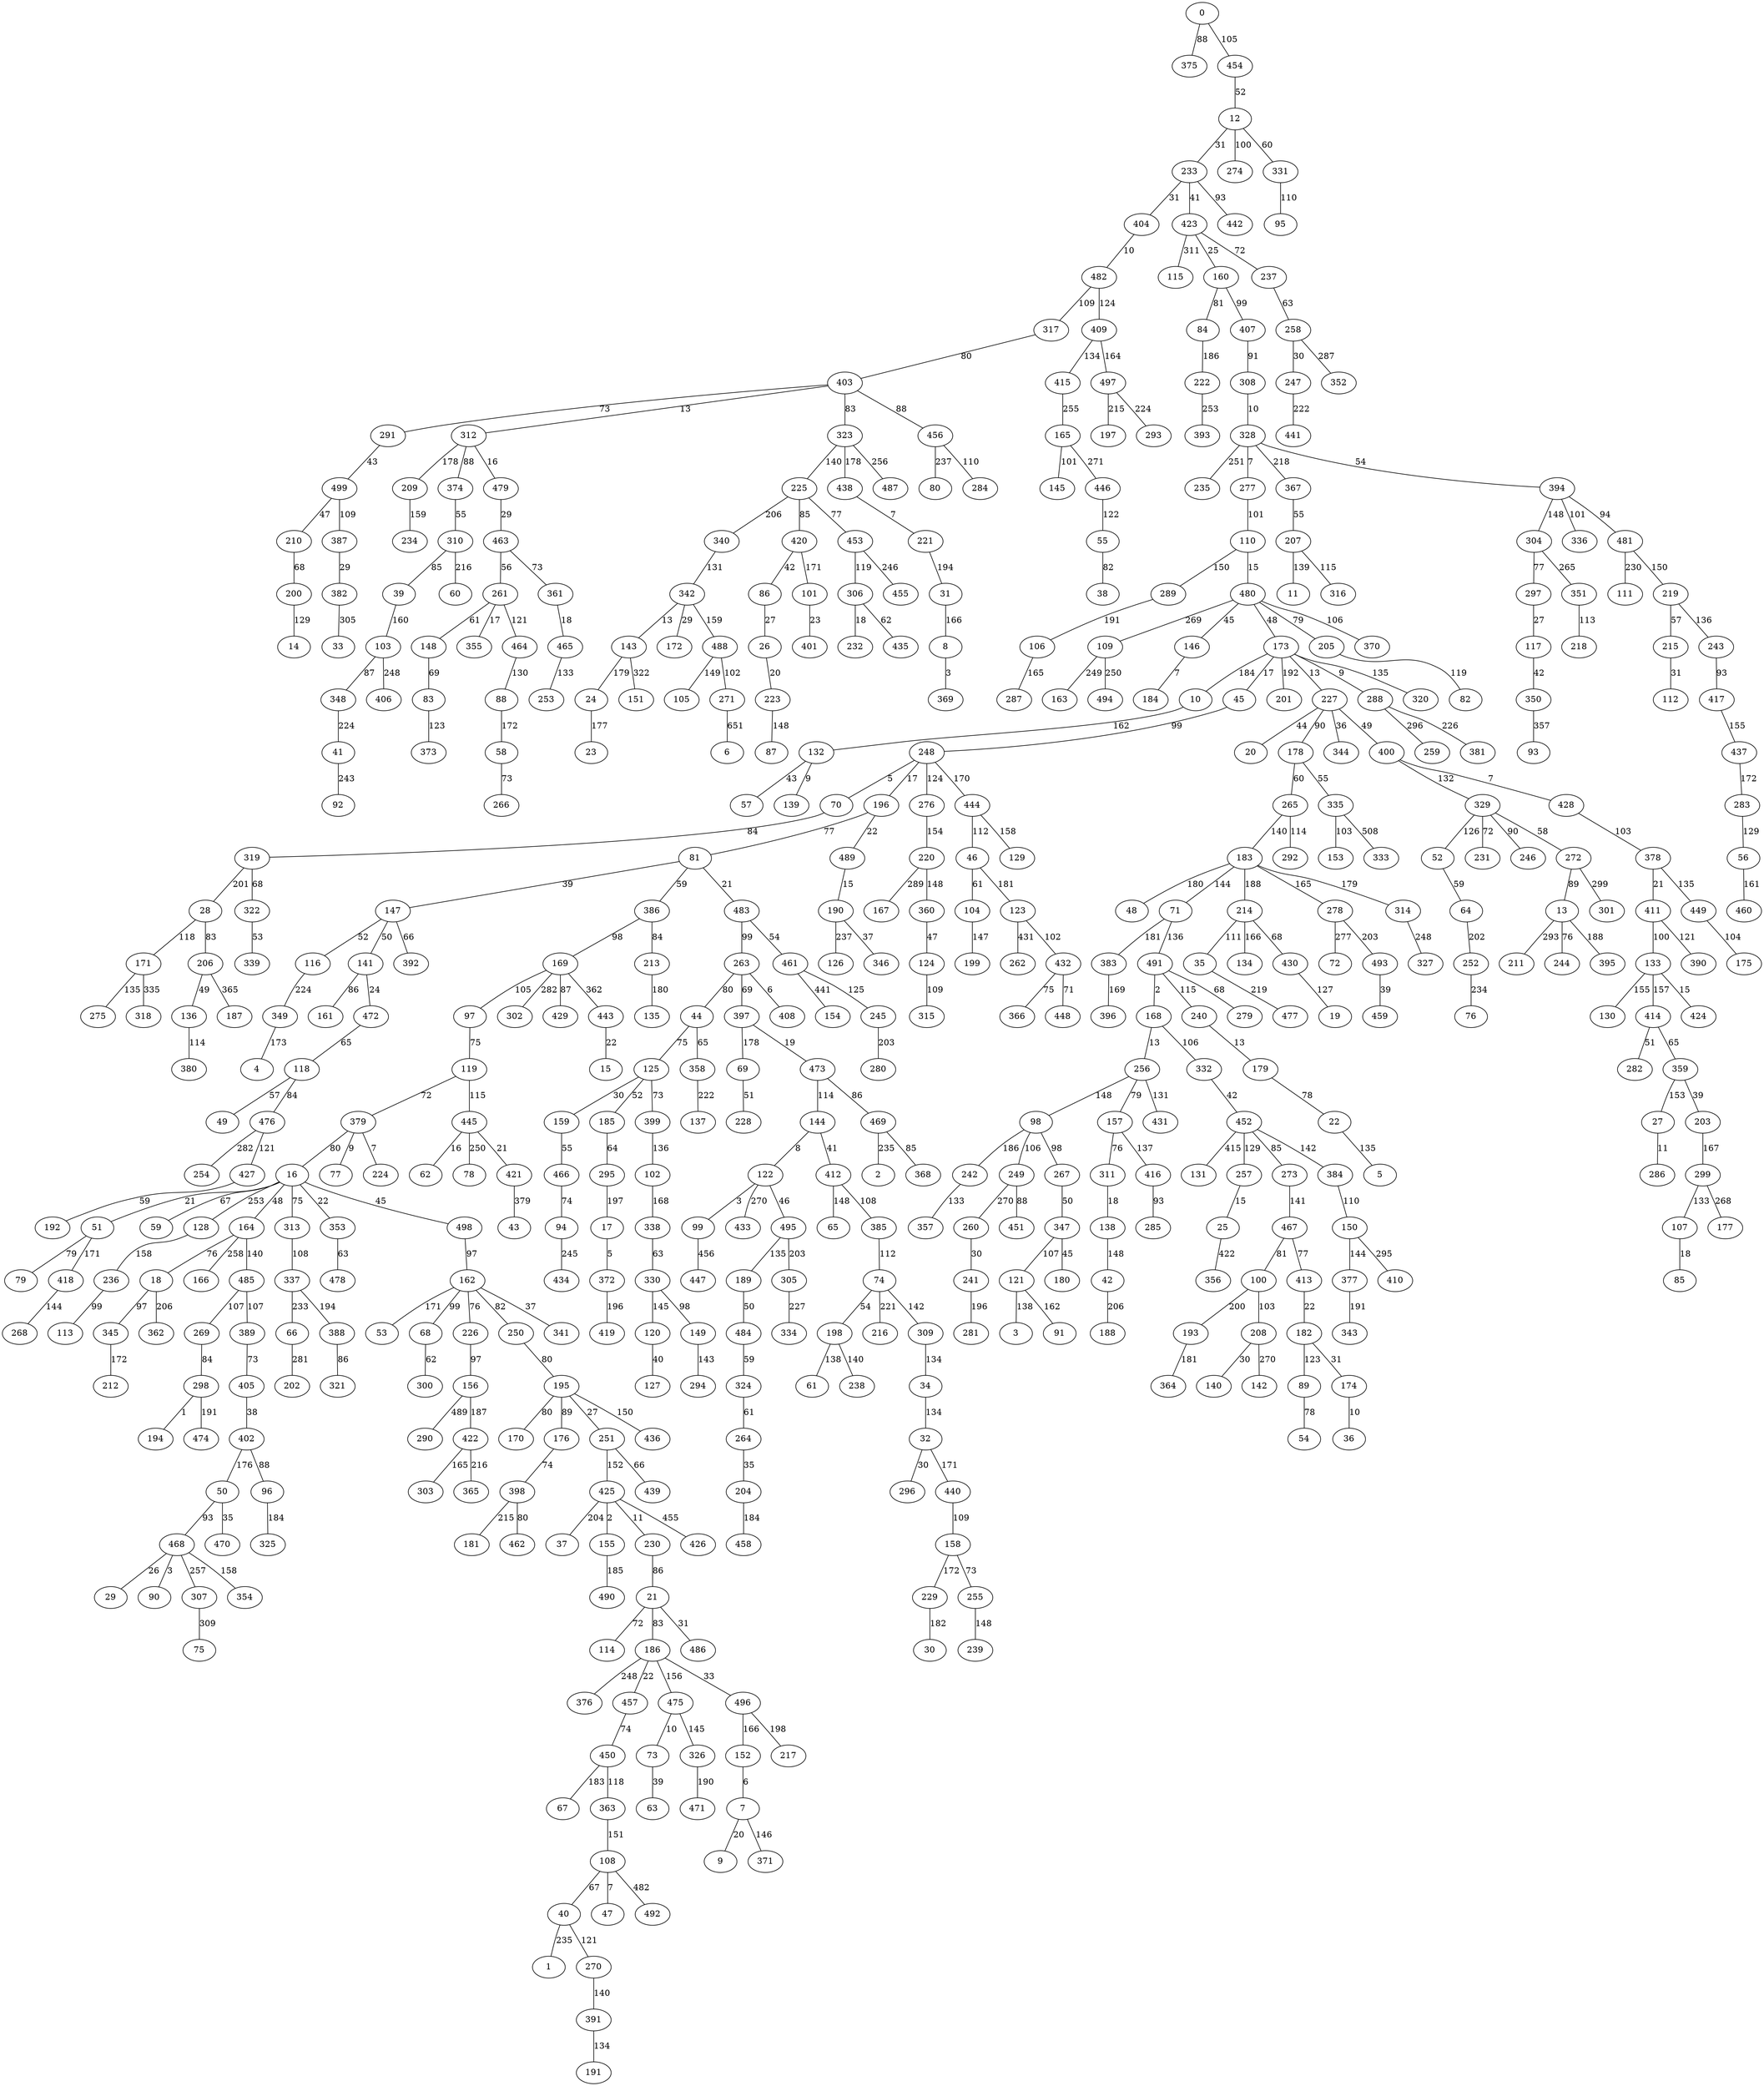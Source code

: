 strict graph G {
0;
1;
2;
3;
4;
5;
6;
7;
8;
9;
10;
11;
12;
13;
14;
15;
16;
17;
18;
19;
20;
21;
22;
23;
24;
25;
26;
27;
28;
29;
30;
31;
32;
33;
34;
35;
36;
37;
38;
39;
40;
41;
42;
43;
44;
45;
46;
47;
48;
49;
50;
51;
52;
53;
54;
55;
56;
57;
58;
59;
60;
61;
62;
63;
64;
65;
66;
67;
68;
69;
70;
71;
72;
73;
74;
75;
76;
77;
78;
79;
80;
81;
82;
83;
84;
85;
86;
87;
88;
89;
90;
91;
92;
93;
94;
95;
96;
97;
98;
99;
100;
101;
102;
103;
104;
105;
106;
107;
108;
109;
110;
111;
112;
113;
114;
115;
116;
117;
118;
119;
120;
121;
122;
123;
124;
125;
126;
127;
128;
129;
130;
131;
132;
133;
134;
135;
136;
137;
138;
139;
140;
141;
142;
143;
144;
145;
146;
147;
148;
149;
150;
151;
152;
153;
154;
155;
156;
157;
158;
159;
160;
161;
162;
163;
164;
165;
166;
167;
168;
169;
170;
171;
172;
173;
174;
175;
176;
177;
178;
179;
180;
181;
182;
183;
184;
185;
186;
187;
188;
189;
190;
191;
192;
193;
194;
195;
196;
197;
198;
199;
200;
201;
202;
203;
204;
205;
206;
207;
208;
209;
210;
211;
212;
213;
214;
215;
216;
217;
218;
219;
220;
221;
222;
223;
224;
225;
226;
227;
228;
229;
230;
231;
232;
233;
234;
235;
236;
237;
238;
239;
240;
241;
242;
243;
244;
245;
246;
247;
248;
249;
250;
251;
252;
253;
254;
255;
256;
257;
258;
259;
260;
261;
262;
263;
264;
265;
266;
267;
268;
269;
270;
271;
272;
273;
274;
275;
276;
277;
278;
279;
280;
281;
282;
283;
284;
285;
286;
287;
288;
289;
290;
291;
292;
293;
294;
295;
296;
297;
298;
299;
300;
301;
302;
303;
304;
305;
306;
307;
308;
309;
310;
311;
312;
313;
314;
315;
316;
317;
318;
319;
320;
321;
322;
323;
324;
325;
326;
327;
328;
329;
330;
331;
332;
333;
334;
335;
336;
337;
338;
339;
340;
341;
342;
343;
344;
345;
346;
347;
348;
349;
350;
351;
352;
353;
354;
355;
356;
357;
358;
359;
360;
361;
362;
363;
364;
365;
366;
367;
368;
369;
370;
371;
372;
373;
374;
375;
376;
377;
378;
379;
380;
381;
382;
383;
384;
385;
386;
387;
388;
389;
390;
391;
392;
393;
394;
395;
396;
397;
398;
399;
400;
401;
402;
403;
404;
405;
406;
407;
408;
409;
410;
411;
412;
413;
414;
415;
416;
417;
418;
419;
420;
421;
422;
423;
424;
425;
426;
427;
428;
429;
430;
431;
432;
433;
434;
435;
436;
437;
438;
439;
440;
441;
442;
443;
444;
445;
446;
447;
448;
449;
450;
451;
452;
453;
454;
455;
456;
457;
458;
459;
460;
461;
462;
463;
464;
465;
466;
467;
468;
469;
470;
471;
472;
473;
474;
475;
476;
477;
478;
479;
480;
481;
482;
483;
484;
485;
486;
487;
488;
489;
490;
491;
492;
493;
494;
495;
496;
497;
498;
499;
400 -- 428  [label=7];
379 -- 77  [label=9];
495 -- 305  [label=203];
312 -- 479  [label=16];
241 -- 281  [label=196];
206 -- 136  [label=49];
122 -- 99  [label=3];
214 -- 134  [label=166];
74 -- 309  [label=142];
162 -- 53  [label=171];
121 -- 3  [label=138];
7 -- 371  [label=146];
265 -- 292  [label=114];
461 -- 245  [label=125];
289 -- 106  [label=191];
0 -- 375  [label=88];
133 -- 130  [label=155];
208 -- 140  [label=30];
132 -- 139  [label=9];
271 -- 6  [label=651];
45 -- 248  [label=99];
219 -- 215  [label=57];
473 -- 469  [label=86];
108 -- 47  [label=7];
420 -- 86  [label=42];
206 -- 187  [label=365];
361 -- 465  [label=18];
450 -- 363  [label=118];
423 -- 115  [label=311];
109 -- 494  [label=250];
342 -- 488  [label=159];
159 -- 466  [label=55];
16 -- 164  [label=48];
185 -- 295  [label=64];
143 -- 24  [label=179];
298 -- 474  [label=191];
44 -- 125  [label=75];
384 -- 150  [label=110];
195 -- 176  [label=89];
467 -- 100  [label=81];
342 -- 143  [label=13];
265 -- 183  [label=140];
480 -- 205  [label=79];
133 -- 414  [label=157];
51 -- 418  [label=171];
86 -- 26  [label=27];
251 -- 425  [label=152];
461 -- 154  [label=441];
179 -- 22  [label=78];
403 -- 323  [label=83];
421 -- 43  [label=379];
449 -- 175  [label=104];
311 -- 138  [label=18];
367 -- 207  [label=55];
452 -- 273  [label=85];
83 -- 373  [label=123];
488 -- 271  [label=102];
123 -- 262  [label=431];
196 -- 81  [label=77];
122 -- 495  [label=46];
46 -- 104  [label=61];
397 -- 69  [label=178];
168 -- 256  [label=13];
247 -- 441  [label=222];
162 -- 250  [label=82];
260 -- 241  [label=30];
0 -- 454  [label=105];
329 -- 272  [label=58];
193 -- 364  [label=181];
186 -- 496  [label=33];
425 -- 230  [label=11];
278 -- 493  [label=203];
291 -- 499  [label=43];
269 -- 298  [label=84];
298 -- 194  [label=1];
495 -- 189  [label=135];
422 -- 303  [label=165];
143 -- 151  [label=322];
118 -- 476  [label=84];
165 -- 446  [label=271];
415 -- 165  [label=255];
12 -- 331  [label=60];
176 -- 398  [label=74];
230 -- 21  [label=86];
236 -- 113  [label=99];
225 -- 420  [label=85];
330 -- 120  [label=145];
108 -- 492  [label=482];
21 -- 186  [label=83];
466 -- 94  [label=74];
398 -- 181  [label=215];
382 -- 33  [label=305];
394 -- 481  [label=94];
158 -- 255  [label=73];
225 -- 453  [label=77];
66 -- 202  [label=281];
207 -- 11  [label=139];
150 -- 410  [label=295];
51 -- 79  [label=79];
220 -- 360  [label=148];
203 -- 299  [label=167];
233 -- 404  [label=31];
196 -- 489  [label=22];
156 -- 422  [label=187];
164 -- 18  [label=76];
468 -- 307  [label=257];
178 -- 335  [label=55];
383 -- 396  [label=169];
399 -- 102  [label=136];
319 -- 28  [label=201];
323 -- 487  [label=256];
332 -- 452  [label=42];
264 -- 204  [label=35];
306 -- 232  [label=18];
227 -- 344  [label=36];
330 -- 149  [label=98];
403 -- 291  [label=73];
102 -- 338  [label=168];
46 -- 123  [label=181];
81 -- 147  [label=39];
21 -- 114  [label=72];
8 -- 369  [label=3];
299 -- 177  [label=268];
394 -- 304  [label=148];
155 -- 490  [label=185];
454 -- 12  [label=52];
237 -- 258  [label=63];
480 -- 370  [label=106];
21 -- 486  [label=31];
374 -- 310  [label=55];
496 -- 217  [label=198];
423 -- 237  [label=72];
123 -- 432  [label=102];
182 -- 89  [label=123];
100 -- 193  [label=200];
109 -- 163  [label=249];
103 -- 348  [label=87];
386 -- 213  [label=84];
469 -- 2  [label=235];
110 -- 480  [label=15];
309 -- 34  [label=134];
463 -- 361  [label=73];
277 -- 110  [label=101];
496 -- 152  [label=166];
225 -- 340  [label=206];
452 -- 384  [label=142];
17 -- 372  [label=5];
233 -- 442  [label=93];
226 -- 156  [label=97];
186 -- 376  [label=248];
479 -- 463  [label=29];
255 -- 239  [label=148];
169 -- 429  [label=87];
398 -- 462  [label=80];
22 -- 5  [label=135];
160 -- 407  [label=99];
414 -- 282  [label=51];
445 -- 62  [label=16];
403 -- 312  [label=13];
310 -- 39  [label=85];
351 -- 218  [label=113];
338 -- 330  [label=63];
215 -- 112  [label=31];
499 -- 210  [label=47];
94 -- 434  [label=245];
416 -- 285  [label=93];
261 -- 355  [label=17];
198 -- 61  [label=138];
81 -- 386  [label=59];
156 -- 290  [label=489];
190 -- 126  [label=237];
457 -- 450  [label=74];
162 -- 226  [label=76];
443 -- 15  [label=22];
417 -- 437  [label=155];
27 -- 286  [label=11];
150 -- 377  [label=144];
223 -- 87  [label=148];
299 -- 107  [label=133];
248 -- 70  [label=5];
319 -- 322  [label=68];
326 -- 471  [label=190];
248 -- 276  [label=124];
68 -- 300  [label=62];
463 -- 261  [label=56];
400 -- 329  [label=132];
322 -- 339  [label=53];
152 -- 7  [label=6];
12 -- 274  [label=100];
261 -- 464  [label=121];
283 -- 56  [label=129];
491 -- 168  [label=2];
214 -- 430  [label=68];
358 -- 137  [label=222];
128 -- 236  [label=158];
98 -- 249  [label=106];
328 -- 235  [label=251];
84 -- 222  [label=186];
329 -- 231  [label=72];
158 -- 229  [label=172];
183 -- 314  [label=179];
312 -- 374  [label=88];
182 -- 174  [label=31];
195 -- 436  [label=150];
402 -- 96  [label=88];
164 -- 166  [label=258];
248 -- 196  [label=17];
35 -- 477  [label=219];
173 -- 227  [label=13];
122 -- 433  [label=270];
372 -- 419  [label=196];
497 -- 197  [label=215];
403 -- 456  [label=88];
69 -- 228  [label=51];
32 -- 440  [label=171];
430 -- 19  [label=127];
423 -- 160  [label=25];
73 -- 63  [label=39];
165 -- 145  [label=101];
174 -- 36  [label=10];
40 -- 1  [label=235];
221 -- 31  [label=194];
41 -- 92  [label=243];
489 -- 190  [label=15];
437 -- 283  [label=172];
89 -- 54  [label=78];
337 -- 388  [label=194];
25 -- 356  [label=422];
186 -- 475  [label=156];
258 -- 352  [label=287];
270 -- 391  [label=140];
214 -- 35  [label=111];
304 -- 351  [label=265];
476 -- 427  [label=121];
13 -- 244  [label=76];
183 -- 48  [label=180];
328 -- 367  [label=218];
200 -- 14  [label=129];
465 -- 253  [label=133];
118 -- 49  [label=57];
413 -- 182  [label=22];
207 -- 316  [label=115];
329 -- 52  [label=126];
453 -- 455  [label=246];
350 -- 93  [label=357];
335 -- 153  [label=103];
444 -- 129  [label=158];
233 -- 423  [label=41];
18 -- 345  [label=97];
18 -- 362  [label=206];
108 -- 40  [label=67];
263 -- 408  [label=6];
304 -- 297  [label=77];
12 -- 233  [label=31];
485 -- 269  [label=107];
348 -- 41  [label=224];
169 -- 97  [label=105];
349 -- 4  [label=173];
422 -- 365  [label=216];
483 -- 263  [label=99];
391 -- 191  [label=134];
480 -- 146  [label=45];
243 -- 417  [label=93];
347 -- 180  [label=45];
491 -- 240  [label=115];
183 -- 278  [label=165];
34 -- 32  [label=134];
475 -- 73  [label=10];
445 -- 421  [label=21];
147 -- 116  [label=52];
249 -- 260  [label=270];
432 -- 366  [label=75];
28 -- 206  [label=83];
138 -- 42  [label=148];
480 -- 173  [label=48];
342 -- 172  [label=29];
136 -- 380  [label=114];
251 -- 439  [label=66];
329 -- 246  [label=90];
10 -- 132  [label=162];
16 -- 51  [label=21];
144 -- 412  [label=41];
42 -- 188  [label=206];
481 -- 111  [label=230];
414 -- 359  [label=65];
440 -- 158  [label=109];
219 -- 243  [label=136];
272 -- 301  [label=299];
378 -- 411  [label=21];
189 -- 484  [label=50];
468 -- 29  [label=26];
389 -- 405  [label=73];
377 -- 343  [label=191];
323 -- 225  [label=140];
308 -- 328  [label=10];
71 -- 491  [label=136];
96 -- 325  [label=184];
482 -- 409  [label=124];
473 -- 144  [label=114];
50 -- 470  [label=35];
50 -- 468  [label=93];
26 -- 223  [label=20];
498 -- 162  [label=97];
74 -- 216  [label=221];
40 -- 270  [label=121];
335 -- 333  [label=508];
88 -- 58  [label=172];
168 -- 332  [label=106];
227 -- 20  [label=44];
157 -- 311  [label=76];
7 -- 9  [label=20];
178 -- 265  [label=60];
324 -- 264  [label=61];
24 -- 23  [label=177];
475 -- 326  [label=145];
125 -- 185  [label=52];
103 -- 406  [label=248];
120 -- 127  [label=40];
468 -- 354  [label=158];
141 -- 472  [label=24];
272 -- 13  [label=89];
195 -- 170  [label=80];
121 -- 91  [label=162];
173 -- 10  [label=184];
379 -- 16  [label=80];
267 -- 347  [label=50];
116 -- 349  [label=224];
208 -- 142  [label=270];
484 -- 324  [label=59];
438 -- 221  [label=7];
397 -- 473  [label=19];
480 -- 109  [label=269];
256 -- 98  [label=148];
100 -- 208  [label=103];
147 -- 141  [label=50];
209 -- 234  [label=159];
149 -- 294  [label=143];
52 -- 64  [label=59];
125 -- 159  [label=30];
263 -- 44  [label=80];
183 -- 214  [label=188];
16 -- 128  [label=253];
44 -- 358  [label=65];
133 -- 424  [label=15];
64 -- 252  [label=202];
328 -- 394  [label=54];
276 -- 220  [label=154];
405 -- 402  [label=38];
106 -- 287  [label=165];
288 -- 381  [label=226];
242 -- 357  [label=133];
261 -- 148  [label=61];
347 -- 121  [label=107];
378 -- 449  [label=135];
420 -- 101  [label=171];
173 -- 320  [label=135];
295 -- 17  [label=197];
213 -- 135  [label=180];
472 -- 118  [label=65];
476 -- 254  [label=282];
124 -- 315  [label=109];
387 -- 382  [label=29];
31 -- 8  [label=166];
345 -- 212  [label=172];
307 -- 75  [label=309];
483 -- 461  [label=54];
186 -- 457  [label=22];
101 -- 401  [label=23];
13 -- 211  [label=293];
331 -- 95  [label=110];
411 -- 390  [label=121];
323 -- 438  [label=178];
205 -- 82  [label=119];
204 -- 458  [label=184];
146 -- 184  [label=7];
452 -- 131  [label=415];
485 -- 389  [label=107];
359 -- 27  [label=153];
125 -- 399  [label=73];
71 -- 383  [label=181];
482 -- 317  [label=109];
190 -- 346  [label=37];
141 -- 161  [label=86];
257 -- 25  [label=15];
256 -- 431  [label=131];
183 -- 71  [label=144];
273 -- 467  [label=141];
404 -- 482  [label=10];
98 -- 267  [label=98];
39 -- 103  [label=160];
173 -- 288  [label=9];
119 -- 379  [label=72];
432 -- 448  [label=71];
74 -- 198  [label=54];
220 -- 167  [label=289];
162 -- 68  [label=99];
195 -- 251  [label=27];
245 -- 280  [label=203];
227 -- 400  [label=49];
427 -- 192  [label=59];
337 -- 66  [label=233];
453 -- 306  [label=119];
306 -- 435  [label=62];
16 -- 498  [label=45];
314 -- 327  [label=248];
388 -- 321  [label=86];
210 -- 200  [label=68];
160 -- 84  [label=81];
56 -- 460  [label=161];
119 -- 445  [label=115];
402 -- 50  [label=176];
407 -- 308  [label=91];
456 -- 284  [label=110];
117 -- 350  [label=42];
363 -- 108  [label=151];
288 -- 259  [label=296];
198 -- 238  [label=140];
252 -- 76  [label=234];
499 -- 387  [label=109];
428 -- 378  [label=103];
456 -- 80  [label=237];
70 -- 319  [label=84];
359 -- 203  [label=39];
104 -- 199  [label=147];
446 -- 55  [label=122];
173 -- 201  [label=192];
110 -- 289  [label=150];
497 -- 293  [label=224];
107 -- 85  [label=18];
162 -- 341  [label=37];
13 -- 395  [label=188];
171 -- 318  [label=335];
132 -- 57  [label=43];
227 -- 178  [label=90];
444 -- 46  [label=112];
491 -- 279  [label=68];
16 -- 59  [label=67];
412 -- 65  [label=148];
297 -- 117  [label=27];
169 -- 302  [label=282];
353 -- 478  [label=63];
305 -- 334  [label=227];
16 -- 353  [label=22];
222 -- 393  [label=253];
317 -- 403  [label=80];
169 -- 443  [label=362];
98 -- 242  [label=186];
467 -- 413  [label=77];
328 -- 277  [label=7];
147 -- 392  [label=66];
81 -- 483  [label=21];
16 -- 313  [label=75];
418 -- 268  [label=144];
258 -- 247  [label=30];
468 -- 90  [label=3];
248 -- 444  [label=170];
312 -- 209  [label=178];
488 -- 105  [label=149];
148 -- 83  [label=69];
32 -- 296  [label=30];
157 -- 416  [label=137];
412 -- 385  [label=108];
340 -- 342  [label=131];
144 -- 122  [label=8];
394 -- 336  [label=101];
256 -- 157  [label=79];
450 -- 67  [label=183];
28 -- 171  [label=118];
97 -- 119  [label=75];
55 -- 38  [label=82];
425 -- 155  [label=2];
229 -- 30  [label=182];
425 -- 426  [label=455];
313 -- 337  [label=108];
171 -- 275  [label=135];
99 -- 447  [label=456];
411 -- 133  [label=100];
310 -- 60  [label=216];
445 -- 78  [label=250];
385 -- 74  [label=112];
240 -- 179  [label=13];
452 -- 257  [label=129];
409 -- 497  [label=164];
249 -- 451  [label=88];
493 -- 459  [label=39];
263 -- 397  [label=69];
250 -- 195  [label=80];
58 -- 266  [label=73];
360 -- 124  [label=47];
425 -- 37  [label=204];
278 -- 72  [label=277];
481 -- 219  [label=150];
164 -- 485  [label=140];
379 -- 224  [label=7];
469 -- 368  [label=85];
409 -- 415  [label=134];
173 -- 45  [label=17];
386 -- 169  [label=98];
464 -- 88  [label=130];
}
